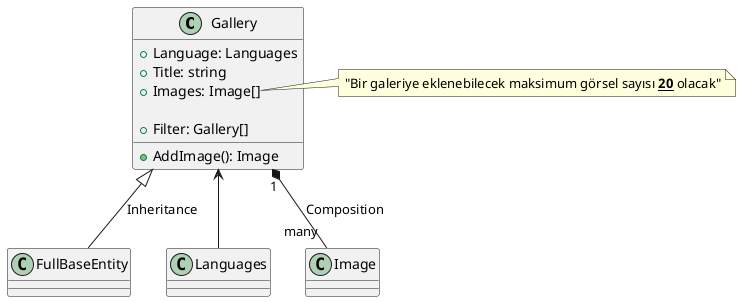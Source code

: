 @startuml Gallery Class Diagram

class Gallery  {
    + Language: Languages
    + Title: string
    + Images: Image[]

    + Filter: Gallery[]
    + AddImage(): Image
}

note right of Gallery::Images 
"Bir galeriye eklenebilecek maksimum görsel sayısı <b><u>20</u></b> olacak"
end note

Gallery <|-- FullBaseEntity: Inheritance
Gallery <-- Languages 
Gallery "1" *-- "many" Image: Composition
 
@enduml